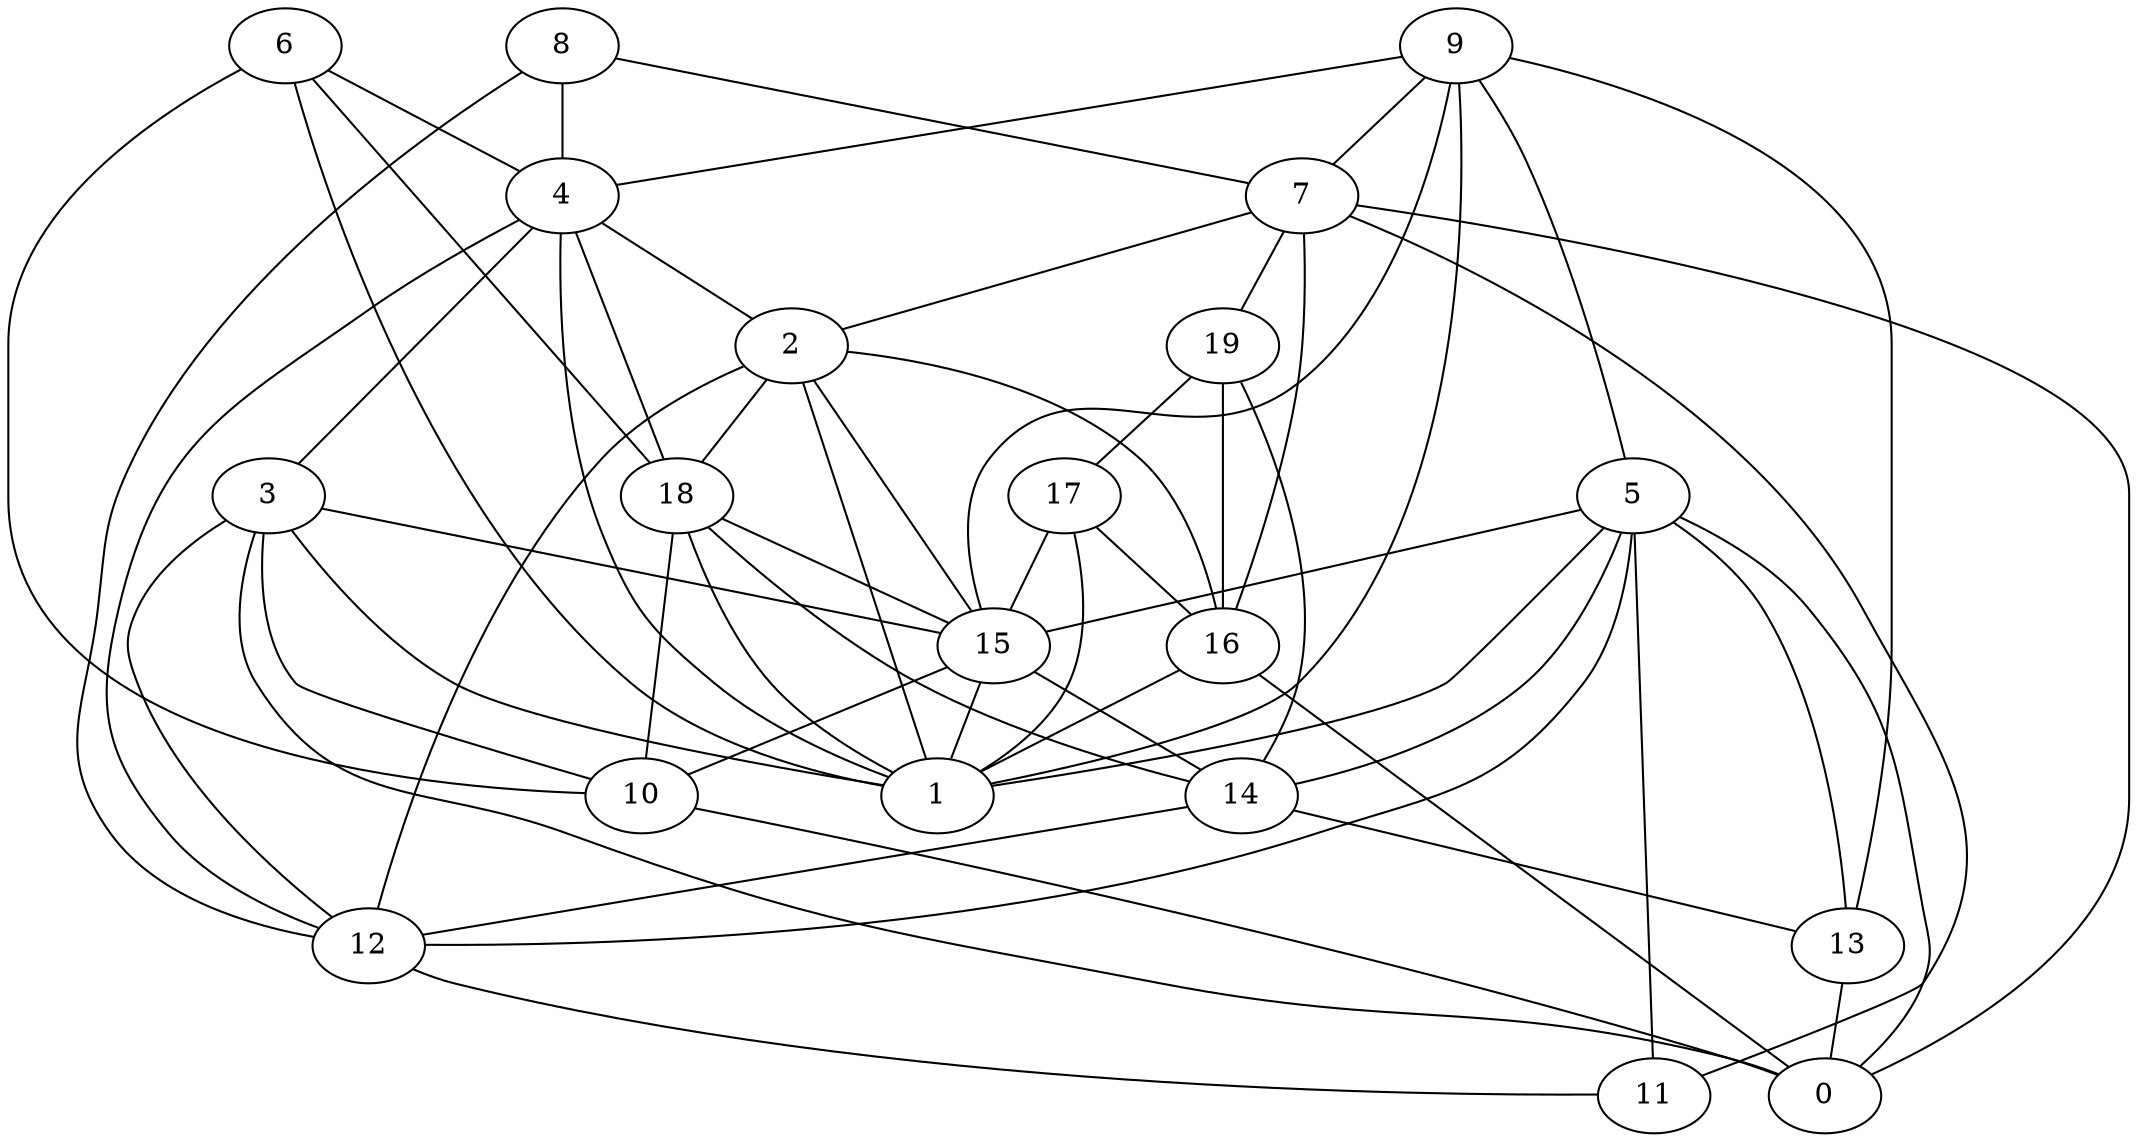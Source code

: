 digraph GG_graph {

subgraph G_graph {
edge [color = black]
"18" -> "10" [dir = none]
"6" -> "18" [dir = none]
"6" -> "1" [dir = none]
"19" -> "14" [dir = none]
"19" -> "17" [dir = none]
"8" -> "12" [dir = none]
"8" -> "7" [dir = none]
"5" -> "13" [dir = none]
"5" -> "11" [dir = none]
"5" -> "15" [dir = none]
"5" -> "0" [dir = none]
"5" -> "1" [dir = none]
"16" -> "1" [dir = none]
"3" -> "12" [dir = none]
"3" -> "1" [dir = none]
"3" -> "10" [dir = none]
"3" -> "15" [dir = none]
"14" -> "12" [dir = none]
"9" -> "15" [dir = none]
"9" -> "7" [dir = none]
"9" -> "13" [dir = none]
"9" -> "1" [dir = none]
"9" -> "5" [dir = none]
"2" -> "15" [dir = none]
"2" -> "18" [dir = none]
"2" -> "1" [dir = none]
"4" -> "2" [dir = none]
"4" -> "1" [dir = none]
"4" -> "18" [dir = none]
"17" -> "16" [dir = none]
"17" -> "15" [dir = none]
"7" -> "2" [dir = none]
"7" -> "19" [dir = none]
"7" -> "16" [dir = none]
"7" -> "11" [dir = none]
"15" -> "14" [dir = none]
"15" -> "10" [dir = none]
"13" -> "0" [dir = none]
"6" -> "4" [dir = none]
"16" -> "0" [dir = none]
"18" -> "14" [dir = none]
"15" -> "1" [dir = none]
"7" -> "0" [dir = none]
"2" -> "16" [dir = none]
"4" -> "12" [dir = none]
"18" -> "15" [dir = none]
"3" -> "0" [dir = none]
"19" -> "16" [dir = none]
"8" -> "4" [dir = none]
"9" -> "4" [dir = none]
"6" -> "10" [dir = none]
"5" -> "12" [dir = none]
"14" -> "13" [dir = none]
"2" -> "12" [dir = none]
"4" -> "3" [dir = none]
"10" -> "0" [dir = none]
"18" -> "1" [dir = none]
"12" -> "11" [dir = none]
"5" -> "14" [dir = none]
"17" -> "1" [dir = none]
}

}
